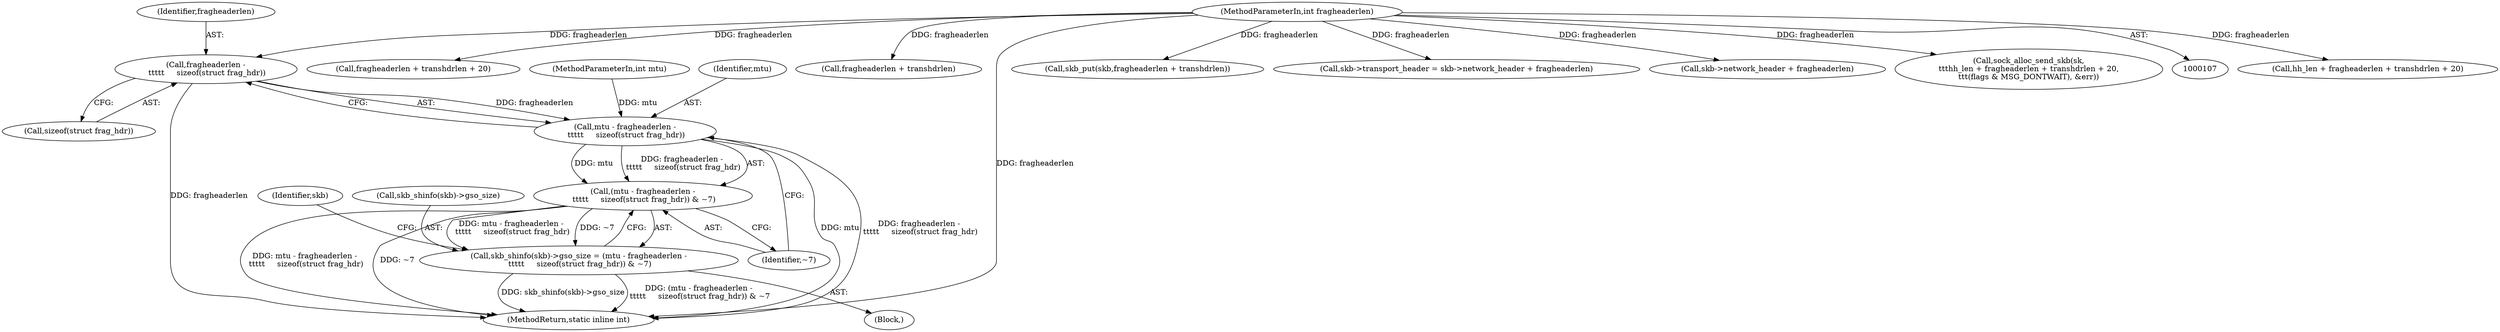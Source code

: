 digraph "0_linux_87c48fa3b4630905f98268dde838ee43626a060c_2@API" {
"1000207" [label="(Call,fragheaderlen -\n \t\t\t\t\t     sizeof(struct frag_hdr))"];
"1000113" [label="(MethodParameterIn,int fragheaderlen)"];
"1000205" [label="(Call,mtu - fragheaderlen -\n \t\t\t\t\t     sizeof(struct frag_hdr))"];
"1000204" [label="(Call,(mtu - fragheaderlen -\n \t\t\t\t\t     sizeof(struct frag_hdr)) & ~7)"];
"1000199" [label="(Call,skb_shinfo(skb)->gso_size = (mtu - fragheaderlen -\n \t\t\t\t\t     sizeof(struct frag_hdr)) & ~7)"];
"1000115" [label="(MethodParameterIn,int mtu)"];
"1000136" [label="(Call,hh_len + fragheaderlen + transhdrlen + 20)"];
"1000138" [label="(Call,fragheaderlen + transhdrlen + 20)"];
"1000113" [label="(MethodParameterIn,int fragheaderlen)"];
"1000206" [label="(Identifier,mtu)"];
"1000209" [label="(Call,sizeof(struct frag_hdr))"];
"1000200" [label="(Call,skb_shinfo(skb)->gso_size)"];
"1000160" [label="(Call,fragheaderlen + transhdrlen)"];
"1000211" [label="(Identifier,~7)"];
"1000197" [label="(Block,)"];
"1000242" [label="(MethodReturn,static inline int)"];
"1000205" [label="(Call,mtu - fragheaderlen -\n \t\t\t\t\t     sizeof(struct frag_hdr))"];
"1000158" [label="(Call,skb_put(skb,fragheaderlen + transhdrlen))"];
"1000199" [label="(Call,skb_shinfo(skb)->gso_size = (mtu - fragheaderlen -\n \t\t\t\t\t     sizeof(struct frag_hdr)) & ~7)"];
"1000215" [label="(Identifier,skb)"];
"1000208" [label="(Identifier,fragheaderlen)"];
"1000165" [label="(Call,skb->transport_header = skb->network_header + fragheaderlen)"];
"1000169" [label="(Call,skb->network_header + fragheaderlen)"];
"1000204" [label="(Call,(mtu - fragheaderlen -\n \t\t\t\t\t     sizeof(struct frag_hdr)) & ~7)"];
"1000134" [label="(Call,sock_alloc_send_skb(sk,\n\t\t\thh_len + fragheaderlen + transhdrlen + 20,\n\t\t\t(flags & MSG_DONTWAIT), &err))"];
"1000207" [label="(Call,fragheaderlen -\n \t\t\t\t\t     sizeof(struct frag_hdr))"];
"1000207" -> "1000205"  [label="AST: "];
"1000207" -> "1000209"  [label="CFG: "];
"1000208" -> "1000207"  [label="AST: "];
"1000209" -> "1000207"  [label="AST: "];
"1000205" -> "1000207"  [label="CFG: "];
"1000207" -> "1000242"  [label="DDG: fragheaderlen"];
"1000207" -> "1000205"  [label="DDG: fragheaderlen"];
"1000113" -> "1000207"  [label="DDG: fragheaderlen"];
"1000113" -> "1000107"  [label="AST: "];
"1000113" -> "1000242"  [label="DDG: fragheaderlen"];
"1000113" -> "1000134"  [label="DDG: fragheaderlen"];
"1000113" -> "1000136"  [label="DDG: fragheaderlen"];
"1000113" -> "1000138"  [label="DDG: fragheaderlen"];
"1000113" -> "1000158"  [label="DDG: fragheaderlen"];
"1000113" -> "1000160"  [label="DDG: fragheaderlen"];
"1000113" -> "1000165"  [label="DDG: fragheaderlen"];
"1000113" -> "1000169"  [label="DDG: fragheaderlen"];
"1000205" -> "1000204"  [label="AST: "];
"1000206" -> "1000205"  [label="AST: "];
"1000211" -> "1000205"  [label="CFG: "];
"1000205" -> "1000242"  [label="DDG: mtu"];
"1000205" -> "1000242"  [label="DDG: fragheaderlen -\n \t\t\t\t\t     sizeof(struct frag_hdr)"];
"1000205" -> "1000204"  [label="DDG: mtu"];
"1000205" -> "1000204"  [label="DDG: fragheaderlen -\n \t\t\t\t\t     sizeof(struct frag_hdr)"];
"1000115" -> "1000205"  [label="DDG: mtu"];
"1000204" -> "1000199"  [label="AST: "];
"1000204" -> "1000211"  [label="CFG: "];
"1000211" -> "1000204"  [label="AST: "];
"1000199" -> "1000204"  [label="CFG: "];
"1000204" -> "1000242"  [label="DDG: mtu - fragheaderlen -\n \t\t\t\t\t     sizeof(struct frag_hdr)"];
"1000204" -> "1000242"  [label="DDG: ~7"];
"1000204" -> "1000199"  [label="DDG: mtu - fragheaderlen -\n \t\t\t\t\t     sizeof(struct frag_hdr)"];
"1000204" -> "1000199"  [label="DDG: ~7"];
"1000199" -> "1000197"  [label="AST: "];
"1000200" -> "1000199"  [label="AST: "];
"1000215" -> "1000199"  [label="CFG: "];
"1000199" -> "1000242"  [label="DDG: skb_shinfo(skb)->gso_size"];
"1000199" -> "1000242"  [label="DDG: (mtu - fragheaderlen -\n \t\t\t\t\t     sizeof(struct frag_hdr)) & ~7"];
}
